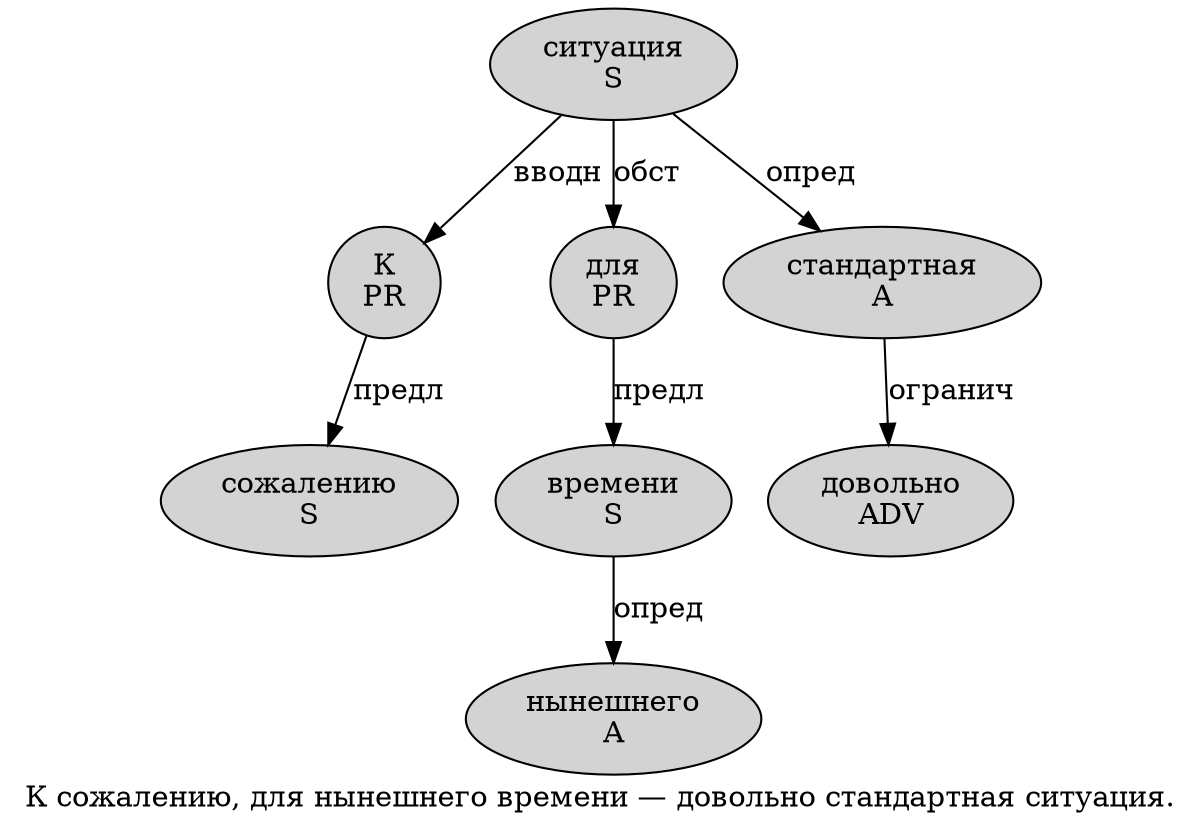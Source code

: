 digraph SENTENCE_2933 {
	graph [label="К сожалению, для нынешнего времени — довольно стандартная ситуация."]
	node [style=filled]
		0 [label="К
PR" color="" fillcolor=lightgray penwidth=1 shape=ellipse]
		1 [label="сожалению
S" color="" fillcolor=lightgray penwidth=1 shape=ellipse]
		3 [label="для
PR" color="" fillcolor=lightgray penwidth=1 shape=ellipse]
		4 [label="нынешнего
A" color="" fillcolor=lightgray penwidth=1 shape=ellipse]
		5 [label="времени
S" color="" fillcolor=lightgray penwidth=1 shape=ellipse]
		7 [label="довольно
ADV" color="" fillcolor=lightgray penwidth=1 shape=ellipse]
		8 [label="стандартная
A" color="" fillcolor=lightgray penwidth=1 shape=ellipse]
		9 [label="ситуация
S" color="" fillcolor=lightgray penwidth=1 shape=ellipse]
			5 -> 4 [label="опред"]
			8 -> 7 [label="огранич"]
			9 -> 0 [label="вводн"]
			9 -> 3 [label="обст"]
			9 -> 8 [label="опред"]
			3 -> 5 [label="предл"]
			0 -> 1 [label="предл"]
}